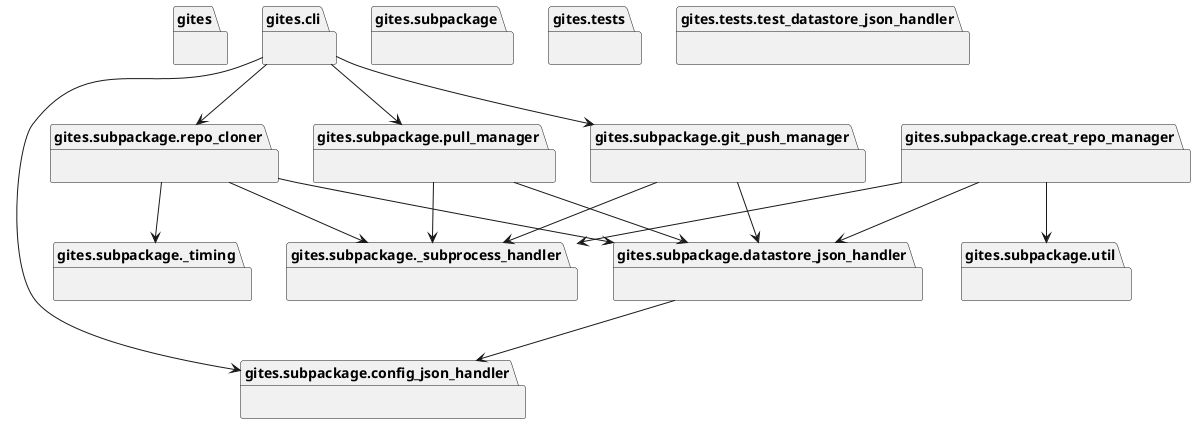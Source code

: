 @startuml packages_gites
set namespaceSeparator none
package "gites" as gites {
}
package "gites.cli" as gites.cli {
}
package "gites.subpackage" as gites.subpackage {
}
package "gites.subpackage._subprocess_handler" as gites.subpackage._subprocess_handler {
}
package "gites.subpackage._timing" as gites.subpackage._timing {
}
package "gites.subpackage.config_json_handler" as gites.subpackage.config_json_handler {
}
package "gites.subpackage.creat_repo_manager" as gites.subpackage.creat_repo_manager {
}
package "gites.subpackage.datastore_json_handler" as gites.subpackage.datastore_json_handler {
}
package "gites.subpackage.git_push_manager" as gites.subpackage.git_push_manager {
}
package "gites.subpackage.pull_manager" as gites.subpackage.pull_manager {
}
package "gites.subpackage.repo_cloner" as gites.subpackage.repo_cloner {
}
package "gites.subpackage.util" as gites.subpackage.util {
}
package "gites.tests" as gites.tests {
}
package "gites.tests.test_datastore_json_handler" as gites.tests.test_datastore_json_handler {
}
gites.cli --> gites.subpackage.config_json_handler
gites.cli --> gites.subpackage.git_push_manager
gites.cli --> gites.subpackage.pull_manager
gites.cli --> gites.subpackage.repo_cloner
gites.subpackage.creat_repo_manager --> gites.subpackage._subprocess_handler
gites.subpackage.creat_repo_manager --> gites.subpackage.datastore_json_handler
gites.subpackage.creat_repo_manager --> gites.subpackage.util
gites.subpackage.datastore_json_handler --> gites.subpackage.config_json_handler
gites.subpackage.git_push_manager --> gites.subpackage._subprocess_handler
gites.subpackage.git_push_manager --> gites.subpackage.datastore_json_handler
gites.subpackage.pull_manager --> gites.subpackage._subprocess_handler
gites.subpackage.pull_manager --> gites.subpackage.datastore_json_handler
gites.subpackage.repo_cloner --> gites.subpackage._subprocess_handler
gites.subpackage.repo_cloner --> gites.subpackage._timing
gites.subpackage.repo_cloner --> gites.subpackage.datastore_json_handler
@enduml
